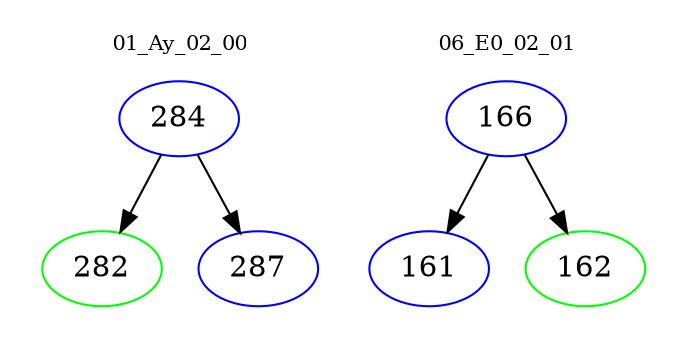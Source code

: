 digraph{
subgraph cluster_0 {
color = white
label = "01_Ay_02_00";
fontsize=10;
T0_284 [label="284", color="blue"]
T0_284 -> T0_282 [color="black"]
T0_282 [label="282", color="green"]
T0_284 -> T0_287 [color="black"]
T0_287 [label="287", color="blue"]
}
subgraph cluster_1 {
color = white
label = "06_E0_02_01";
fontsize=10;
T1_166 [label="166", color="blue"]
T1_166 -> T1_161 [color="black"]
T1_161 [label="161", color="blue"]
T1_166 -> T1_162 [color="black"]
T1_162 [label="162", color="green"]
}
}
